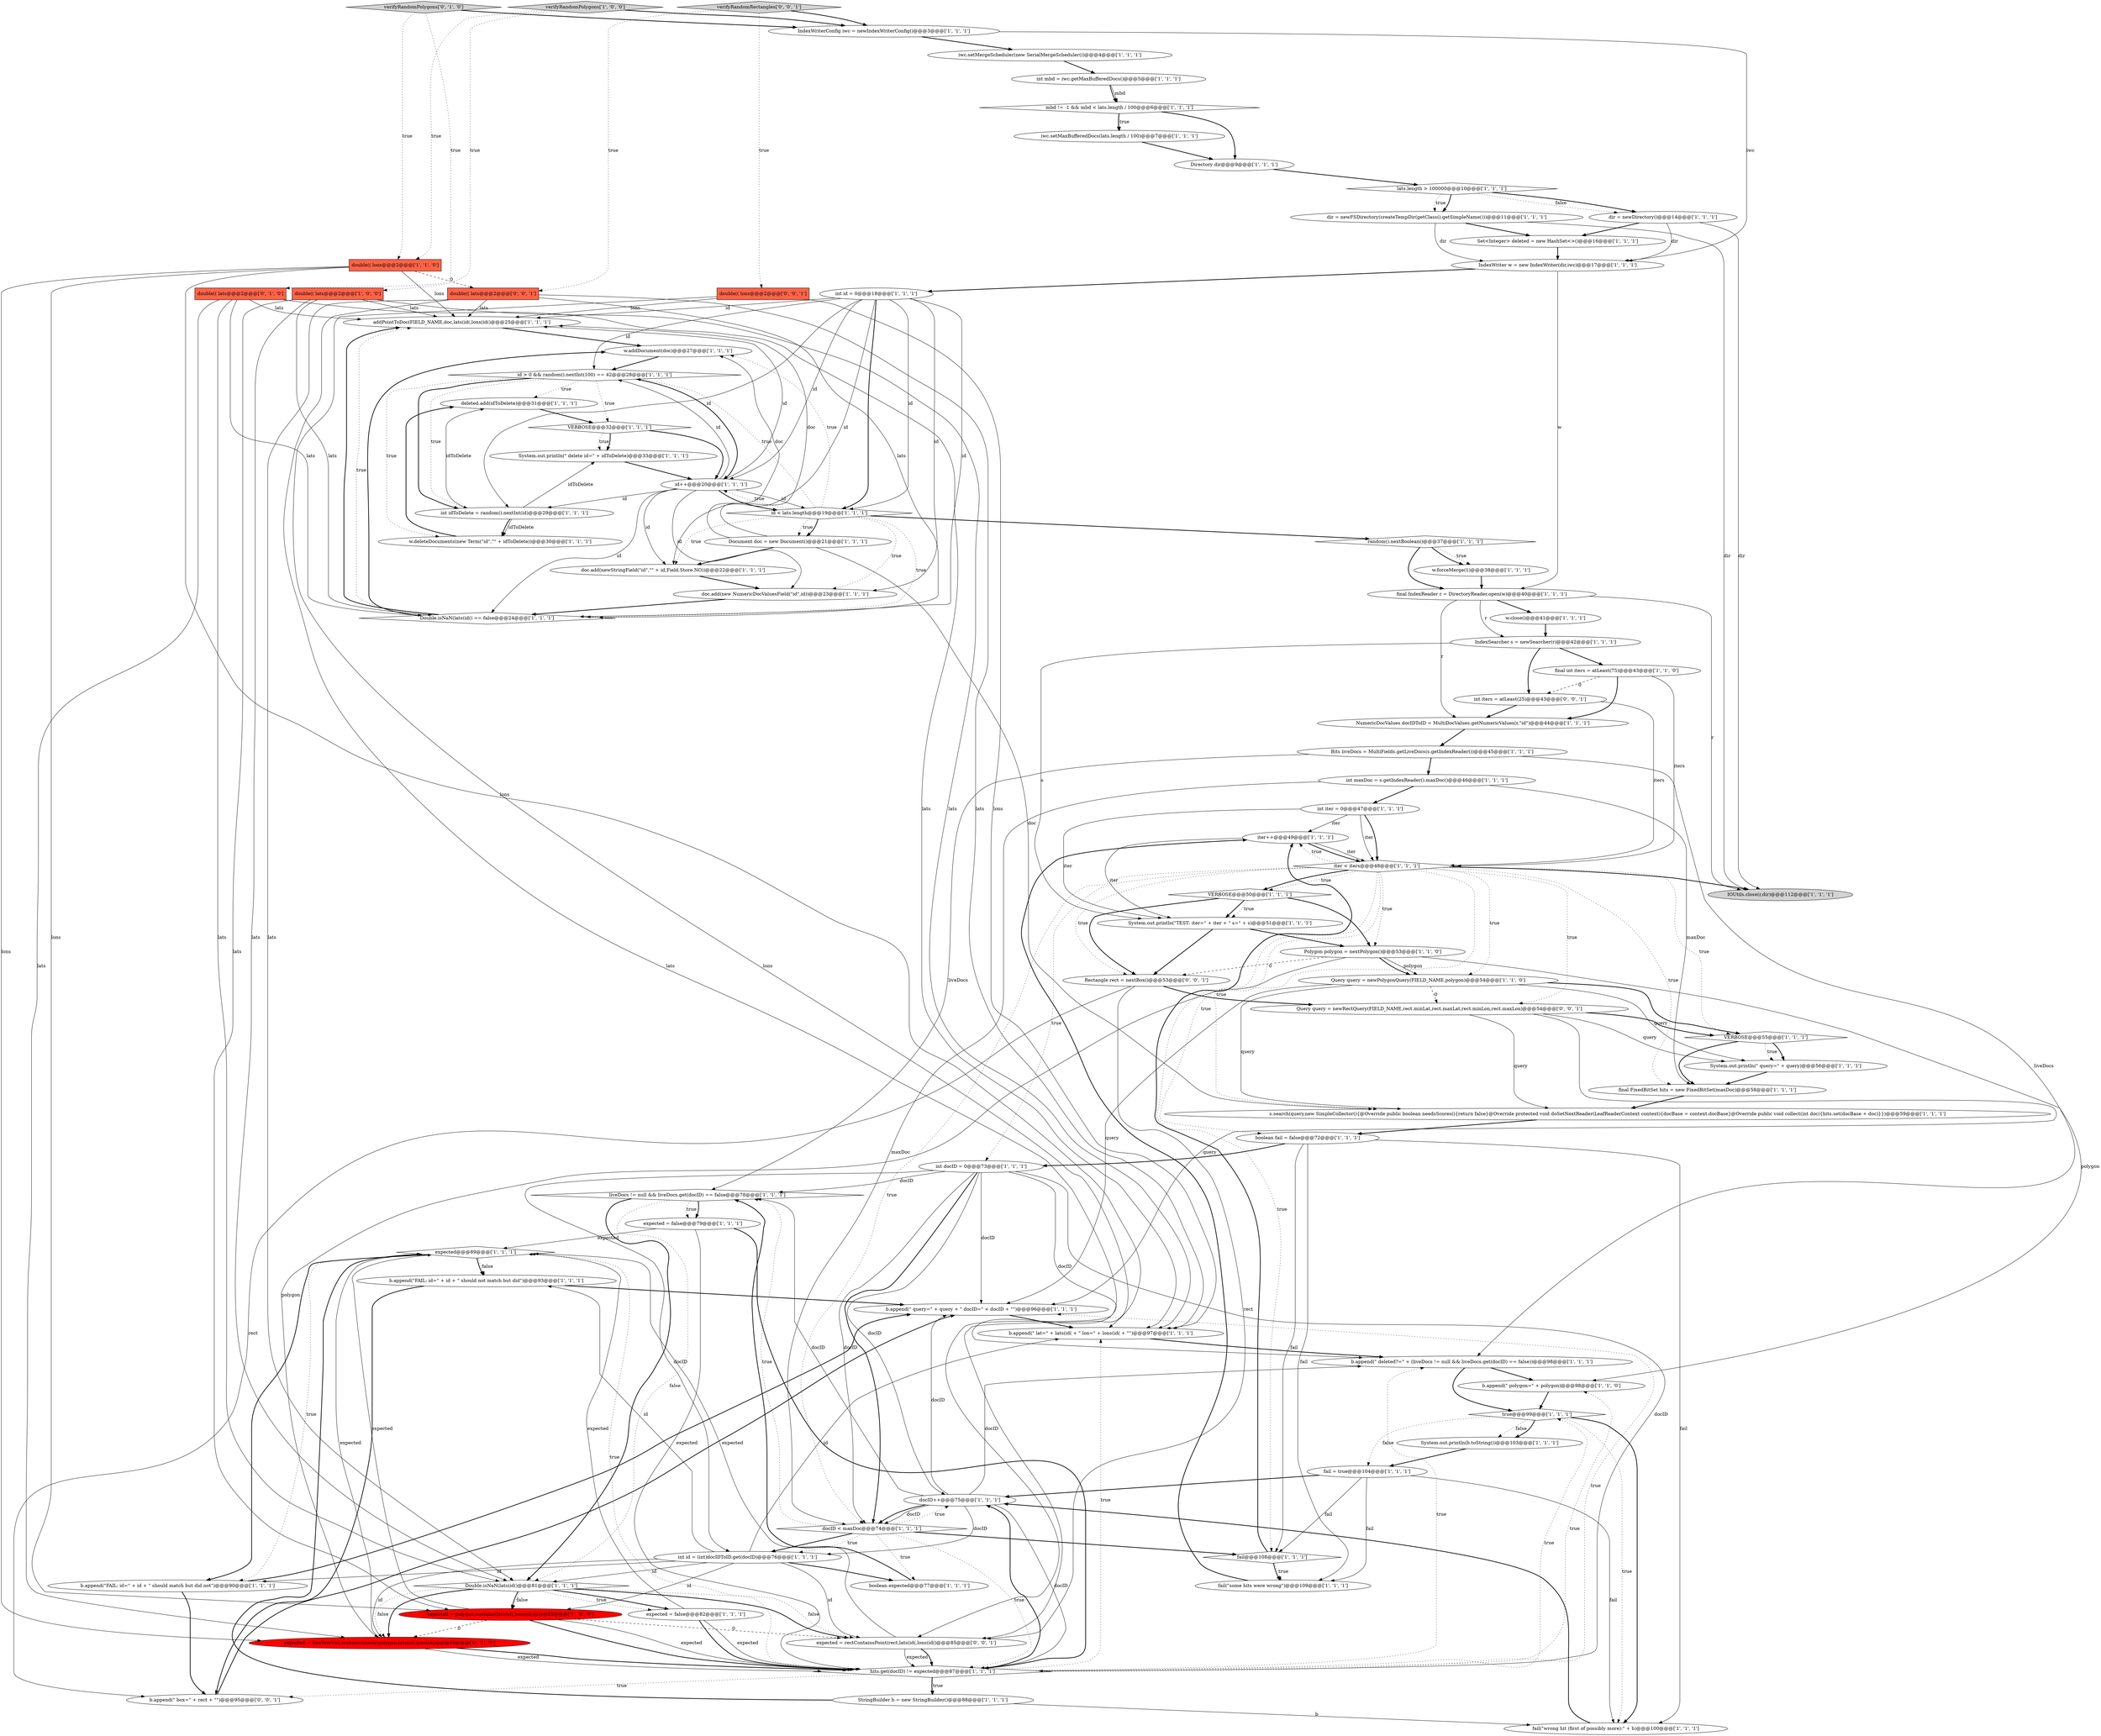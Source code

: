 digraph {
29 [style = filled, label = "iter++@@@49@@@['1', '1', '1']", fillcolor = white, shape = ellipse image = "AAA0AAABBB1BBB"];
18 [style = filled, label = "int iter = 0@@@47@@@['1', '1', '1']", fillcolor = white, shape = ellipse image = "AAA0AAABBB1BBB"];
50 [style = filled, label = "expected = false@@@79@@@['1', '1', '1']", fillcolor = white, shape = ellipse image = "AAA0AAABBB1BBB"];
45 [style = filled, label = "expected = polygon.contains(lats(id(,lons(id()@@@85@@@['1', '0', '0']", fillcolor = red, shape = ellipse image = "AAA1AAABBB1BBB"];
39 [style = filled, label = "final int iters = atLeast(75)@@@43@@@['1', '1', '0']", fillcolor = white, shape = ellipse image = "AAA0AAABBB1BBB"];
34 [style = filled, label = "iwc.setMergeScheduler(new SerialMergeScheduler())@@@4@@@['1', '1', '1']", fillcolor = white, shape = ellipse image = "AAA0AAABBB1BBB"];
4 [style = filled, label = "int maxDoc = s.getIndexReader().maxDoc()@@@46@@@['1', '1', '1']", fillcolor = white, shape = ellipse image = "AAA0AAABBB1BBB"];
31 [style = filled, label = "mbd != -1 && mbd < lats.length / 100@@@6@@@['1', '1', '1']", fillcolor = white, shape = diamond image = "AAA0AAABBB1BBB"];
11 [style = filled, label = "w.addDocument(doc)@@@27@@@['1', '1', '1']", fillcolor = white, shape = ellipse image = "AAA0AAABBB1BBB"];
57 [style = filled, label = "double(( lons@@@2@@@['1', '1', '0']", fillcolor = tomato, shape = box image = "AAA0AAABBB1BBB"];
78 [style = filled, label = "double(( lats@@@2@@@['0', '1', '0']", fillcolor = tomato, shape = box image = "AAA0AAABBB2BBB"];
0 [style = filled, label = "expected = false@@@82@@@['1', '1', '1']", fillcolor = white, shape = ellipse image = "AAA0AAABBB1BBB"];
79 [style = filled, label = "verifyRandomRectangles['0', '0', '1']", fillcolor = lightgray, shape = diamond image = "AAA0AAABBB3BBB"];
63 [style = filled, label = "deleted.add(idToDelete)@@@31@@@['1', '1', '1']", fillcolor = white, shape = ellipse image = "AAA0AAABBB1BBB"];
9 [style = filled, label = "liveDocs != null && liveDocs.get(docID) == false@@@78@@@['1', '1', '1']", fillcolor = white, shape = diamond image = "AAA0AAABBB1BBB"];
22 [style = filled, label = "b.append(\"FAIL: id=\" + id + \" should not match but did\")@@@93@@@['1', '1', '1']", fillcolor = white, shape = ellipse image = "AAA0AAABBB1BBB"];
42 [style = filled, label = "w.forceMerge(1)@@@38@@@['1', '1', '1']", fillcolor = white, shape = ellipse image = "AAA0AAABBB1BBB"];
77 [style = filled, label = "expected = GeoTestUtil.containsSlowly(polygon,lats(id(,lons(id()@@@85@@@['0', '1', '0']", fillcolor = red, shape = ellipse image = "AAA1AAABBB2BBB"];
41 [style = filled, label = "final FixedBitSet hits = new FixedBitSet(maxDoc)@@@58@@@['1', '1', '1']", fillcolor = white, shape = ellipse image = "AAA0AAABBB1BBB"];
73 [style = filled, label = "b.append(\" deleted?=\" + (liveDocs != null && liveDocs.get(docID) == false))@@@98@@@['1', '1', '1']", fillcolor = white, shape = ellipse image = "AAA0AAABBB1BBB"];
36 [style = filled, label = "addPointToDoc(FIELD_NAME,doc,lats(id(,lons(id()@@@25@@@['1', '1', '1']", fillcolor = white, shape = ellipse image = "AAA0AAABBB1BBB"];
58 [style = filled, label = "w.deleteDocuments(new Term(\"id\",\"\" + idToDelete))@@@30@@@['1', '1', '1']", fillcolor = white, shape = ellipse image = "AAA0AAABBB1BBB"];
49 [style = filled, label = "fail = true@@@104@@@['1', '1', '1']", fillcolor = white, shape = ellipse image = "AAA0AAABBB1BBB"];
38 [style = filled, label = "fail@@@108@@@['1', '1', '1']", fillcolor = white, shape = diamond image = "AAA0AAABBB1BBB"];
52 [style = filled, label = "doc.add(new NumericDocValuesField(\"id\",id))@@@23@@@['1', '1', '1']", fillcolor = white, shape = ellipse image = "AAA0AAABBB1BBB"];
25 [style = filled, label = "System.out.println(\" delete id=\" + idToDelete)@@@33@@@['1', '1', '1']", fillcolor = white, shape = ellipse image = "AAA0AAABBB1BBB"];
32 [style = filled, label = "b.append(\" query=\" + query + \" docID=\" + docID + \"\")@@@96@@@['1', '1', '1']", fillcolor = white, shape = ellipse image = "AAA0AAABBB1BBB"];
70 [style = filled, label = "docID++@@@75@@@['1', '1', '1']", fillcolor = white, shape = ellipse image = "AAA0AAABBB1BBB"];
35 [style = filled, label = "iwc.setMaxBufferedDocs(lats.length / 100)@@@7@@@['1', '1', '1']", fillcolor = white, shape = ellipse image = "AAA0AAABBB1BBB"];
33 [style = filled, label = "verifyRandomPolygons['1', '0', '0']", fillcolor = lightgray, shape = diamond image = "AAA0AAABBB1BBB"];
20 [style = filled, label = "boolean fail = false@@@72@@@['1', '1', '1']", fillcolor = white, shape = ellipse image = "AAA0AAABBB1BBB"];
85 [style = filled, label = "Query query = newRectQuery(FIELD_NAME,rect.minLat,rect.maxLat,rect.minLon,rect.maxLon)@@@54@@@['0', '0', '1']", fillcolor = white, shape = ellipse image = "AAA0AAABBB3BBB"];
61 [style = filled, label = "id < lats.length@@@19@@@['1', '1', '1']", fillcolor = white, shape = diamond image = "AAA0AAABBB1BBB"];
48 [style = filled, label = "VERBOSE@@@32@@@['1', '1', '1']", fillcolor = white, shape = diamond image = "AAA0AAABBB1BBB"];
74 [style = filled, label = "int idToDelete = random().nextInt(id)@@@29@@@['1', '1', '1']", fillcolor = white, shape = ellipse image = "AAA0AAABBB1BBB"];
15 [style = filled, label = "random().nextBoolean()@@@37@@@['1', '1', '1']", fillcolor = white, shape = diamond image = "AAA0AAABBB1BBB"];
2 [style = filled, label = "int mbd = iwc.getMaxBufferedDocs()@@@5@@@['1', '1', '1']", fillcolor = white, shape = ellipse image = "AAA0AAABBB1BBB"];
72 [style = filled, label = "Bits liveDocs = MultiFields.getLiveDocs(s.getIndexReader())@@@45@@@['1', '1', '1']", fillcolor = white, shape = ellipse image = "AAA0AAABBB1BBB"];
17 [style = filled, label = "Polygon polygon = nextPolygon()@@@53@@@['1', '1', '0']", fillcolor = white, shape = ellipse image = "AAA0AAABBB1BBB"];
86 [style = filled, label = "double(( lats@@@2@@@['0', '0', '1']", fillcolor = tomato, shape = box image = "AAA0AAABBB3BBB"];
47 [style = filled, label = "Set<Integer> deleted = new HashSet<>()@@@16@@@['1', '1', '1']", fillcolor = white, shape = ellipse image = "AAA0AAABBB1BBB"];
68 [style = filled, label = "fail(\"wrong hit (first of possibly more):\" + b)@@@100@@@['1', '1', '1']", fillcolor = white, shape = ellipse image = "AAA0AAABBB1BBB"];
6 [style = filled, label = "w.close()@@@41@@@['1', '1', '1']", fillcolor = white, shape = ellipse image = "AAA0AAABBB1BBB"];
1 [style = filled, label = "IndexWriterConfig iwc = newIndexWriterConfig()@@@3@@@['1', '1', '1']", fillcolor = white, shape = ellipse image = "AAA0AAABBB1BBB"];
37 [style = filled, label = "int id = (int)docIDToID.get(docID)@@@76@@@['1', '1', '1']", fillcolor = white, shape = ellipse image = "AAA0AAABBB1BBB"];
40 [style = filled, label = "docID < maxDoc@@@74@@@['1', '1', '1']", fillcolor = white, shape = diamond image = "AAA0AAABBB1BBB"];
55 [style = filled, label = "IOUtils.close(r,dir)@@@112@@@['1', '1', '1']", fillcolor = lightgray, shape = ellipse image = "AAA0AAABBB1BBB"];
28 [style = filled, label = "dir = newFSDirectory(createTempDir(getClass().getSimpleName()))@@@11@@@['1', '1', '1']", fillcolor = white, shape = ellipse image = "AAA0AAABBB1BBB"];
80 [style = filled, label = "b.append(\" box=\" + rect + \"\")@@@95@@@['0', '0', '1']", fillcolor = white, shape = ellipse image = "AAA0AAABBB3BBB"];
43 [style = filled, label = "b.append(\" polygon=\" + polygon)@@@98@@@['1', '1', '0']", fillcolor = white, shape = ellipse image = "AAA0AAABBB1BBB"];
64 [style = filled, label = "IndexSearcher s = newSearcher(r)@@@42@@@['1', '1', '1']", fillcolor = white, shape = ellipse image = "AAA0AAABBB1BBB"];
56 [style = filled, label = "Double.isNaN(lats(id()@@@81@@@['1', '1', '1']", fillcolor = white, shape = diamond image = "AAA0AAABBB1BBB"];
76 [style = filled, label = "verifyRandomPolygons['0', '1', '0']", fillcolor = lightgray, shape = diamond image = "AAA0AAABBB2BBB"];
30 [style = filled, label = "id++@@@20@@@['1', '1', '1']", fillcolor = white, shape = ellipse image = "AAA0AAABBB1BBB"];
62 [style = filled, label = "NumericDocValues docIDToID = MultiDocValues.getNumericValues(r,\"id\")@@@44@@@['1', '1', '1']", fillcolor = white, shape = ellipse image = "AAA0AAABBB1BBB"];
67 [style = filled, label = "int id = 0@@@18@@@['1', '1', '1']", fillcolor = white, shape = ellipse image = "AAA0AAABBB1BBB"];
13 [style = filled, label = "id > 0 && random().nextInt(100) == 42@@@28@@@['1', '1', '1']", fillcolor = white, shape = diamond image = "AAA0AAABBB1BBB"];
54 [style = filled, label = "VERBOSE@@@55@@@['1', '1', '1']", fillcolor = white, shape = diamond image = "AAA0AAABBB1BBB"];
14 [style = filled, label = "boolean expected@@@77@@@['1', '1', '1']", fillcolor = white, shape = ellipse image = "AAA0AAABBB1BBB"];
71 [style = filled, label = "expected@@@89@@@['1', '1', '1']", fillcolor = white, shape = diamond image = "AAA0AAABBB1BBB"];
12 [style = filled, label = "Double.isNaN(lats(id() == false@@@24@@@['1', '1', '1']", fillcolor = white, shape = diamond image = "AAA0AAABBB1BBB"];
16 [style = filled, label = "s.search(query,new SimpleCollector(){@Override public boolean needsScores(){return false}@Override protected void doSetNextReader(LeafReaderContext context){docBase = context.docBase}@Override public void collect(int doc){hits.set(docBase + doc)}})@@@59@@@['1', '1', '1']", fillcolor = white, shape = ellipse image = "AAA0AAABBB1BBB"];
46 [style = filled, label = "true@@@99@@@['1', '1', '1']", fillcolor = white, shape = diamond image = "AAA0AAABBB1BBB"];
10 [style = filled, label = "b.append(\" lat=\" + lats(id( + \" lon=\" + lons(id( + \"\")@@@97@@@['1', '1', '1']", fillcolor = white, shape = ellipse image = "AAA0AAABBB1BBB"];
65 [style = filled, label = "dir = newDirectory()@@@14@@@['1', '1', '1']", fillcolor = white, shape = ellipse image = "AAA0AAABBB1BBB"];
60 [style = filled, label = "iter < iters@@@48@@@['1', '1', '1']", fillcolor = white, shape = diamond image = "AAA0AAABBB1BBB"];
83 [style = filled, label = "int iters = atLeast(25)@@@43@@@['0', '0', '1']", fillcolor = white, shape = ellipse image = "AAA0AAABBB3BBB"];
24 [style = filled, label = "fail(\"some hits were wrong\")@@@109@@@['1', '1', '1']", fillcolor = white, shape = ellipse image = "AAA0AAABBB1BBB"];
75 [style = filled, label = "System.out.println(b.toString())@@@103@@@['1', '1', '1']", fillcolor = white, shape = ellipse image = "AAA0AAABBB1BBB"];
44 [style = filled, label = "VERBOSE@@@50@@@['1', '1', '1']", fillcolor = white, shape = diamond image = "AAA0AAABBB1BBB"];
53 [style = filled, label = "System.out.println(\"TEST: iter=\" + iter + \" s=\" + s)@@@51@@@['1', '1', '1']", fillcolor = white, shape = ellipse image = "AAA0AAABBB1BBB"];
84 [style = filled, label = "Rectangle rect = nextBox()@@@53@@@['0', '0', '1']", fillcolor = white, shape = ellipse image = "AAA0AAABBB3BBB"];
7 [style = filled, label = "doc.add(newStringField(\"id\",\"\" + id,Field.Store.NO))@@@22@@@['1', '1', '1']", fillcolor = white, shape = ellipse image = "AAA0AAABBB1BBB"];
5 [style = filled, label = "hits.get(docID) != expected@@@87@@@['1', '1', '1']", fillcolor = white, shape = diamond image = "AAA0AAABBB1BBB"];
3 [style = filled, label = "double(( lats@@@2@@@['1', '0', '0']", fillcolor = tomato, shape = box image = "AAA0AAABBB1BBB"];
81 [style = filled, label = "expected = rectContainsPoint(rect,lats(id(,lons(id()@@@85@@@['0', '0', '1']", fillcolor = white, shape = ellipse image = "AAA0AAABBB3BBB"];
59 [style = filled, label = "IndexWriter w = new IndexWriter(dir,iwc)@@@17@@@['1', '1', '1']", fillcolor = white, shape = ellipse image = "AAA0AAABBB1BBB"];
19 [style = filled, label = "Directory dir@@@9@@@['1', '1', '1']", fillcolor = white, shape = ellipse image = "AAA0AAABBB1BBB"];
82 [style = filled, label = "double(( lons@@@2@@@['0', '0', '1']", fillcolor = tomato, shape = box image = "AAA0AAABBB3BBB"];
51 [style = filled, label = "Document doc = new Document()@@@21@@@['1', '1', '1']", fillcolor = white, shape = ellipse image = "AAA0AAABBB1BBB"];
26 [style = filled, label = "Query query = newPolygonQuery(FIELD_NAME,polygon)@@@54@@@['1', '1', '0']", fillcolor = white, shape = ellipse image = "AAA0AAABBB1BBB"];
23 [style = filled, label = "final IndexReader r = DirectoryReader.open(w)@@@40@@@['1', '1', '1']", fillcolor = white, shape = ellipse image = "AAA0AAABBB1BBB"];
8 [style = filled, label = "System.out.println(\" query=\" + query)@@@56@@@['1', '1', '1']", fillcolor = white, shape = ellipse image = "AAA0AAABBB1BBB"];
27 [style = filled, label = "StringBuilder b = new StringBuilder()@@@88@@@['1', '1', '1']", fillcolor = white, shape = ellipse image = "AAA0AAABBB1BBB"];
69 [style = filled, label = "int docID = 0@@@73@@@['1', '1', '1']", fillcolor = white, shape = ellipse image = "AAA0AAABBB1BBB"];
66 [style = filled, label = "lats.length > 100000@@@10@@@['1', '1', '1']", fillcolor = white, shape = diamond image = "AAA0AAABBB1BBB"];
21 [style = filled, label = "b.append(\"FAIL: id=\" + id + \" should match but did not\")@@@90@@@['1', '1', '1']", fillcolor = white, shape = ellipse image = "AAA0AAABBB1BBB"];
37->10 [style = solid, label="id"];
20->24 [style = solid, label="fail"];
42->23 [style = bold, label=""];
9->50 [style = bold, label=""];
80->32 [style = bold, label=""];
39->62 [style = bold, label=""];
79->1 [style = bold, label=""];
37->21 [style = solid, label="id"];
65->47 [style = bold, label=""];
21->80 [style = bold, label=""];
33->3 [style = dotted, label="true"];
79->82 [style = dotted, label="true"];
30->74 [style = solid, label="id"];
45->71 [style = solid, label="expected"];
39->83 [style = dashed, label="0"];
63->48 [style = bold, label=""];
25->30 [style = bold, label=""];
5->32 [style = dotted, label="true"];
67->30 [style = solid, label="id"];
17->26 [style = solid, label="polygon"];
40->5 [style = dotted, label="true"];
20->38 [style = solid, label="fail"];
81->71 [style = solid, label="expected"];
61->30 [style = dotted, label="true"];
40->70 [style = dotted, label="true"];
23->64 [style = solid, label="r"];
85->54 [style = bold, label=""];
60->38 [style = dotted, label="true"];
57->45 [style = solid, label="lons"];
72->4 [style = bold, label=""];
7->52 [style = bold, label=""];
40->38 [style = bold, label=""];
40->37 [style = dotted, label="true"];
44->53 [style = bold, label=""];
36->11 [style = bold, label=""];
3->36 [style = solid, label="lats"];
51->16 [style = solid, label="doc"];
84->80 [style = solid, label="rect"];
82->10 [style = solid, label="lons"];
40->9 [style = dotted, label="true"];
45->77 [style = dashed, label="0"];
49->24 [style = solid, label="fail"];
69->37 [style = solid, label="docID"];
60->29 [style = dotted, label="true"];
5->43 [style = dotted, label="true"];
57->77 [style = solid, label="lons"];
71->21 [style = dotted, label="true"];
67->7 [style = solid, label="id"];
9->56 [style = bold, label=""];
82->36 [style = solid, label="lons"];
31->35 [style = bold, label=""];
6->64 [style = bold, label=""];
34->2 [style = bold, label=""];
50->5 [style = bold, label=""];
61->51 [style = dotted, label="true"];
60->44 [style = dotted, label="true"];
22->80 [style = bold, label=""];
51->7 [style = bold, label=""];
11->13 [style = bold, label=""];
48->25 [style = dotted, label="true"];
85->32 [style = solid, label="query"];
86->12 [style = solid, label="lats"];
14->9 [style = bold, label=""];
23->55 [style = solid, label="r"];
13->58 [style = dotted, label="true"];
66->28 [style = bold, label=""];
61->7 [style = dotted, label="true"];
77->5 [style = solid, label="expected"];
76->78 [style = dotted, label="true"];
57->10 [style = solid, label="lons"];
67->61 [style = solid, label="id"];
59->67 [style = bold, label=""];
49->70 [style = bold, label=""];
60->41 [style = dotted, label="true"];
1->59 [style = solid, label="iwc"];
73->46 [style = bold, label=""];
40->37 [style = bold, label=""];
2->31 [style = bold, label=""];
86->36 [style = solid, label="lats"];
60->85 [style = dotted, label="true"];
20->68 [style = solid, label="fail"];
73->43 [style = bold, label=""];
26->16 [style = solid, label="query"];
29->60 [style = bold, label=""];
33->57 [style = dotted, label="true"];
5->73 [style = dotted, label="true"];
64->53 [style = solid, label="s"];
12->11 [style = bold, label=""];
81->5 [style = solid, label="expected"];
68->70 [style = bold, label=""];
61->52 [style = dotted, label="true"];
45->81 [style = dashed, label="0"];
18->53 [style = solid, label="iter"];
22->32 [style = bold, label=""];
56->0 [style = dotted, label="true"];
37->77 [style = solid, label="id"];
69->32 [style = solid, label="docID"];
4->18 [style = bold, label=""];
54->41 [style = bold, label=""];
5->71 [style = dotted, label="true"];
26->32 [style = solid, label="query"];
44->17 [style = bold, label=""];
32->10 [style = bold, label=""];
60->69 [style = dotted, label="true"];
67->61 [style = bold, label=""];
43->46 [style = bold, label=""];
60->84 [style = dotted, label="true"];
15->42 [style = dotted, label="true"];
51->36 [style = solid, label="doc"];
66->65 [style = dotted, label="false"];
60->55 [style = bold, label=""];
58->63 [style = bold, label=""];
38->24 [style = dotted, label="true"];
52->12 [style = bold, label=""];
71->21 [style = bold, label=""];
13->74 [style = dotted, label="true"];
17->84 [style = dashed, label="0"];
17->43 [style = solid, label="polygon"];
67->74 [style = solid, label="id"];
46->68 [style = bold, label=""];
71->22 [style = dotted, label="false"];
60->26 [style = dotted, label="true"];
27->71 [style = bold, label=""];
0->5 [style = solid, label="expected"];
70->40 [style = bold, label=""];
56->81 [style = dotted, label="false"];
16->20 [style = bold, label=""];
60->40 [style = dotted, label="true"];
78->56 [style = solid, label="lats"];
60->44 [style = bold, label=""];
60->16 [style = dotted, label="true"];
66->65 [style = bold, label=""];
28->59 [style = solid, label="dir"];
69->73 [style = solid, label="docID"];
65->59 [style = solid, label="dir"];
70->40 [style = solid, label="docID"];
0->71 [style = solid, label="expected"];
50->71 [style = solid, label="expected"];
85->16 [style = solid, label="query"];
65->55 [style = solid, label="dir"];
8->41 [style = bold, label=""];
31->35 [style = dotted, label="true"];
38->24 [style = bold, label=""];
79->86 [style = dotted, label="true"];
29->60 [style = solid, label="iter"];
3->10 [style = solid, label="lats"];
51->11 [style = solid, label="doc"];
45->5 [style = solid, label="expected"];
18->60 [style = solid, label="iter"];
28->47 [style = bold, label=""];
37->56 [style = solid, label="id"];
3->45 [style = solid, label="lats"];
12->36 [style = dotted, label="true"];
67->52 [style = solid, label="id"];
30->13 [style = solid, label="id"];
86->81 [style = solid, label="lats"];
74->25 [style = solid, label="idToDelete"];
12->36 [style = bold, label=""];
83->60 [style = solid, label="iters"];
18->60 [style = bold, label=""];
13->74 [style = bold, label=""];
60->17 [style = dotted, label="true"];
4->40 [style = solid, label="maxDoc"];
78->12 [style = solid, label="lats"];
37->45 [style = solid, label="id"];
4->41 [style = solid, label="maxDoc"];
69->40 [style = bold, label=""];
56->77 [style = bold, label=""];
57->36 [style = solid, label="lons"];
23->62 [style = solid, label="r"];
28->55 [style = solid, label="dir"];
47->59 [style = bold, label=""];
60->54 [style = dotted, label="true"];
46->75 [style = dotted, label="false"];
57->86 [style = dashed, label="0"];
49->68 [style = solid, label="fail"];
2->31 [style = solid, label="mbd"];
61->13 [style = dotted, label="true"];
40->14 [style = dotted, label="true"];
54->8 [style = bold, label=""];
78->36 [style = solid, label="lats"];
70->37 [style = solid, label="docID"];
1->34 [style = bold, label=""];
56->45 [style = bold, label=""];
19->66 [style = bold, label=""];
46->75 [style = bold, label=""];
26->54 [style = bold, label=""];
44->53 [style = dotted, label="true"];
84->85 [style = bold, label=""];
5->10 [style = dotted, label="true"];
23->6 [style = bold, label=""];
56->81 [style = bold, label=""];
29->53 [style = solid, label="iter"];
5->27 [style = dotted, label="true"];
5->46 [style = dotted, label="true"];
85->8 [style = solid, label="query"];
17->77 [style = solid, label="polygon"];
30->36 [style = solid, label="id"];
41->16 [style = bold, label=""];
66->28 [style = dotted, label="true"];
75->49 [style = bold, label=""];
50->5 [style = solid, label="expected"];
69->70 [style = solid, label="docID"];
70->9 [style = solid, label="docID"];
49->38 [style = solid, label="fail"];
86->10 [style = solid, label="lats"];
48->30 [style = bold, label=""];
20->69 [style = bold, label=""];
76->57 [style = dotted, label="true"];
26->85 [style = dashed, label="0"];
31->19 [style = bold, label=""];
74->58 [style = bold, label=""];
59->23 [style = solid, label="w"];
0->5 [style = bold, label=""];
10->73 [style = bold, label=""];
61->11 [style = dotted, label="true"];
61->51 [style = bold, label=""];
15->23 [style = bold, label=""];
69->9 [style = solid, label="docID"];
27->68 [style = solid, label="b"];
17->26 [style = bold, label=""];
5->70 [style = bold, label=""];
71->22 [style = bold, label=""];
77->5 [style = bold, label=""];
76->1 [style = bold, label=""];
61->12 [style = dotted, label="true"];
78->77 [style = solid, label="lats"];
30->61 [style = bold, label=""];
84->81 [style = solid, label="rect"];
13->63 [style = dotted, label="true"];
30->52 [style = solid, label="id"];
83->62 [style = bold, label=""];
3->12 [style = solid, label="lats"];
18->29 [style = solid, label="iter"];
38->29 [style = bold, label=""];
56->45 [style = dotted, label="false"];
35->19 [style = bold, label=""];
37->22 [style = solid, label="id"];
37->81 [style = solid, label="id"];
81->5 [style = bold, label=""];
70->32 [style = solid, label="docID"];
56->0 [style = bold, label=""];
33->1 [style = bold, label=""];
24->29 [style = bold, label=""];
13->30 [style = bold, label=""];
44->84 [style = bold, label=""];
39->60 [style = solid, label="iters"];
69->40 [style = solid, label="docID"];
30->12 [style = solid, label="id"];
64->39 [style = bold, label=""];
54->8 [style = dotted, label="true"];
67->36 [style = solid, label="id"];
30->61 [style = solid, label="id"];
37->14 [style = bold, label=""];
9->50 [style = dotted, label="true"];
67->12 [style = solid, label="id"];
15->42 [style = bold, label=""];
60->20 [style = dotted, label="true"];
5->80 [style = dotted, label="true"];
61->15 [style = bold, label=""];
70->5 [style = solid, label="docID"];
30->7 [style = solid, label="id"];
77->71 [style = solid, label="expected"];
72->9 [style = solid, label="liveDocs"];
62->72 [style = bold, label=""];
53->17 [style = bold, label=""];
3->56 [style = solid, label="lats"];
48->25 [style = bold, label=""];
86->56 [style = solid, label="lats"];
21->32 [style = bold, label=""];
53->84 [style = bold, label=""];
82->81 [style = solid, label="lons"];
69->5 [style = solid, label="docID"];
45->5 [style = bold, label=""];
64->83 [style = bold, label=""];
56->77 [style = dotted, label="false"];
13->48 [style = dotted, label="true"];
26->8 [style = solid, label="query"];
5->27 [style = bold, label=""];
9->56 [style = dotted, label="false"];
78->10 [style = solid, label="lats"];
46->49 [style = dotted, label="false"];
74->63 [style = solid, label="idToDelete"];
46->68 [style = dotted, label="true"];
70->73 [style = solid, label="docID"];
72->73 [style = solid, label="liveDocs"];
67->13 [style = solid, label="id"];
74->58 [style = solid, label="idToDelete"];
}
